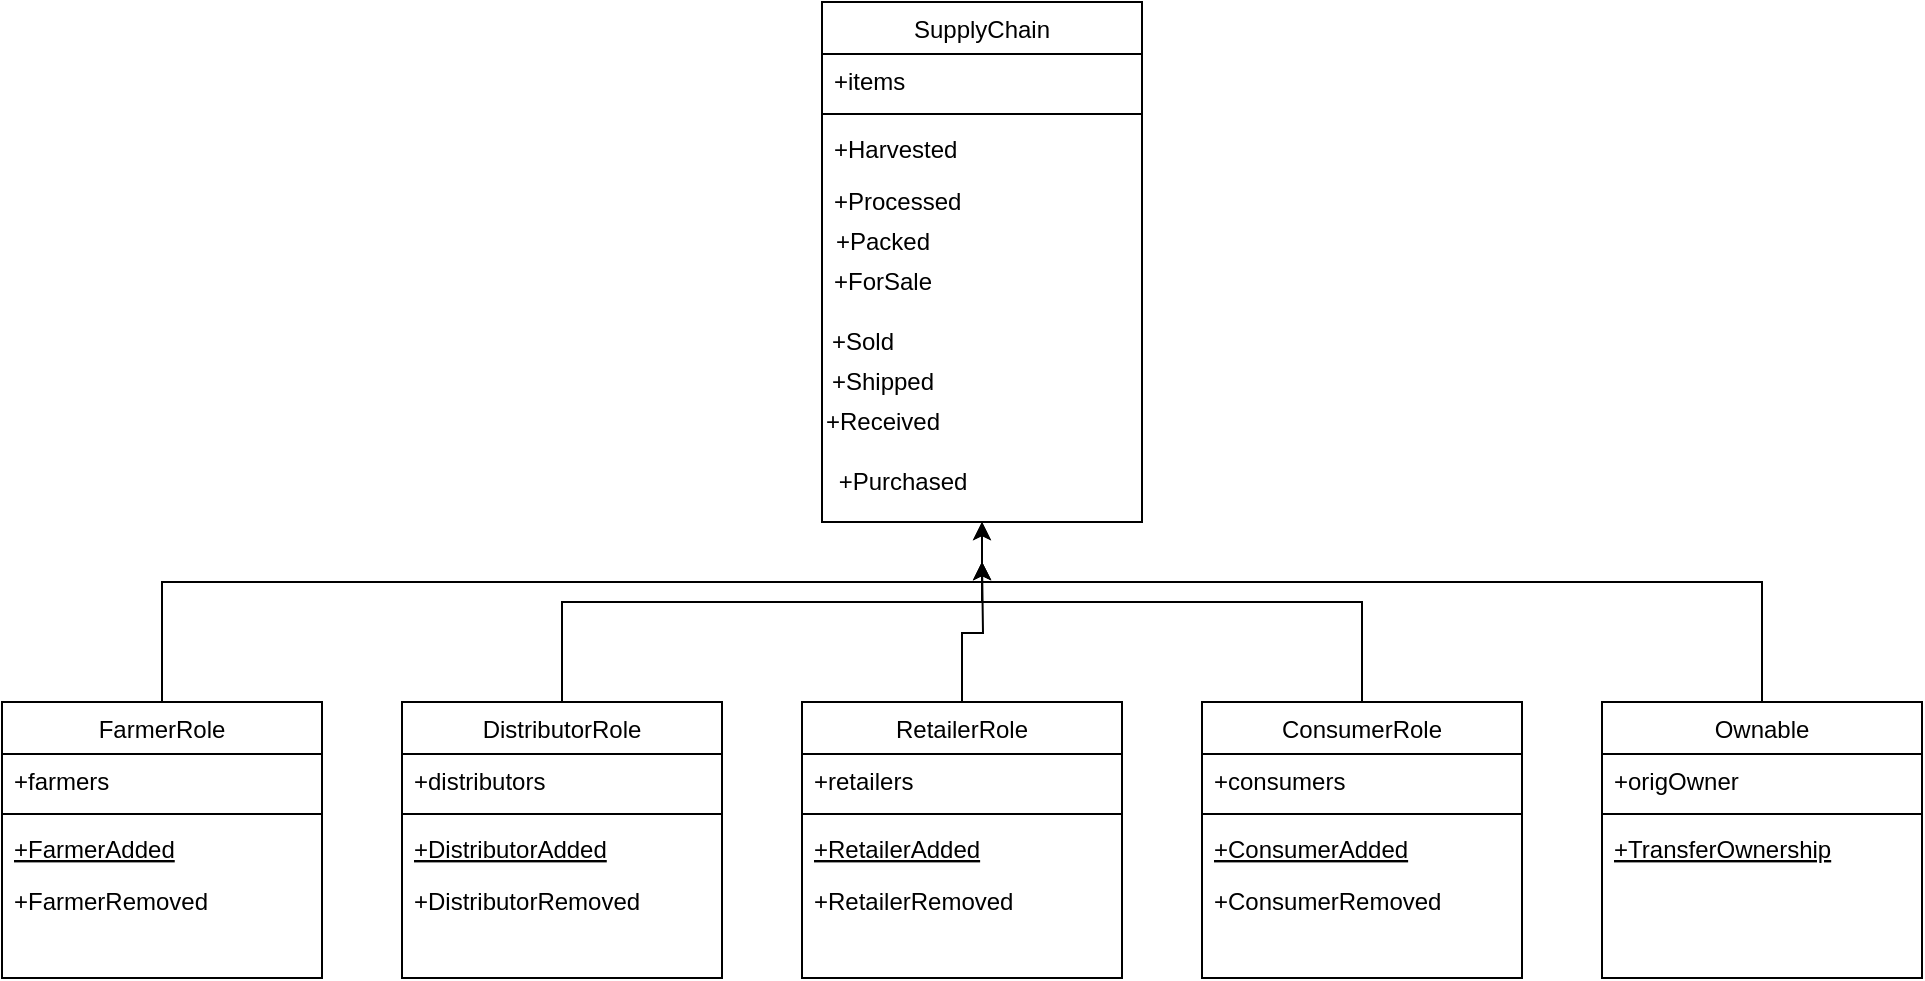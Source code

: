 <mxfile version="14.8.0" type="device"><diagram id="C5RBs43oDa-KdzZeNtuy" name="Page-1"><mxGraphModel dx="854" dy="449" grid="1" gridSize="10" guides="1" tooltips="1" connect="1" arrows="1" fold="1" page="1" pageScale="1" pageWidth="827" pageHeight="1169" math="0" shadow="0"><root><mxCell id="WIyWlLk6GJQsqaUBKTNV-0"/><mxCell id="WIyWlLk6GJQsqaUBKTNV-1" parent="WIyWlLk6GJQsqaUBKTNV-0"/><mxCell id="7JOgYRrsmhzJ1siVR_lq-32" style="edgeStyle=orthogonalEdgeStyle;rounded=0;orthogonalLoop=1;jettySize=auto;html=1;entryX=0.5;entryY=1;entryDx=0;entryDy=0;" edge="1" parent="WIyWlLk6GJQsqaUBKTNV-1" source="zkfFHV4jXpPFQw0GAbJ--6" target="zkfFHV4jXpPFQw0GAbJ--17"><mxGeometry relative="1" as="geometry"><Array as="points"><mxPoint x="240" y="380"/><mxPoint x="650" y="380"/></Array></mxGeometry></mxCell><mxCell id="zkfFHV4jXpPFQw0GAbJ--6" value="FarmerRole" style="swimlane;fontStyle=0;align=center;verticalAlign=top;childLayout=stackLayout;horizontal=1;startSize=26;horizontalStack=0;resizeParent=1;resizeLast=0;collapsible=1;marginBottom=0;rounded=0;shadow=0;strokeWidth=1;" parent="WIyWlLk6GJQsqaUBKTNV-1" vertex="1"><mxGeometry x="160" y="440" width="160" height="138" as="geometry"><mxRectangle x="130" y="380" width="160" height="26" as="alternateBounds"/></mxGeometry></mxCell><mxCell id="zkfFHV4jXpPFQw0GAbJ--7" value="+farmers" style="text;align=left;verticalAlign=top;spacingLeft=4;spacingRight=4;overflow=hidden;rotatable=0;points=[[0,0.5],[1,0.5]];portConstraint=eastwest;" parent="zkfFHV4jXpPFQw0GAbJ--6" vertex="1"><mxGeometry y="26" width="160" height="26" as="geometry"/></mxCell><mxCell id="zkfFHV4jXpPFQw0GAbJ--9" value="" style="line;html=1;strokeWidth=1;align=left;verticalAlign=middle;spacingTop=-1;spacingLeft=3;spacingRight=3;rotatable=0;labelPosition=right;points=[];portConstraint=eastwest;" parent="zkfFHV4jXpPFQw0GAbJ--6" vertex="1"><mxGeometry y="52" width="160" height="8" as="geometry"/></mxCell><mxCell id="zkfFHV4jXpPFQw0GAbJ--10" value="+FarmerAdded" style="text;align=left;verticalAlign=top;spacingLeft=4;spacingRight=4;overflow=hidden;rotatable=0;points=[[0,0.5],[1,0.5]];portConstraint=eastwest;fontStyle=4" parent="zkfFHV4jXpPFQw0GAbJ--6" vertex="1"><mxGeometry y="60" width="160" height="26" as="geometry"/></mxCell><mxCell id="zkfFHV4jXpPFQw0GAbJ--11" value="+FarmerRemoved" style="text;align=left;verticalAlign=top;spacingLeft=4;spacingRight=4;overflow=hidden;rotatable=0;points=[[0,0.5],[1,0.5]];portConstraint=eastwest;" parent="zkfFHV4jXpPFQw0GAbJ--6" vertex="1"><mxGeometry y="86" width="160" height="26" as="geometry"/></mxCell><mxCell id="zkfFHV4jXpPFQw0GAbJ--17" value="SupplyChain" style="swimlane;fontStyle=0;align=center;verticalAlign=top;childLayout=stackLayout;horizontal=1;startSize=26;horizontalStack=0;resizeParent=1;resizeLast=0;collapsible=1;marginBottom=0;rounded=0;shadow=0;strokeWidth=1;" parent="WIyWlLk6GJQsqaUBKTNV-1" vertex="1"><mxGeometry x="570" y="90" width="160" height="260" as="geometry"><mxRectangle x="550" y="140" width="160" height="26" as="alternateBounds"/></mxGeometry></mxCell><mxCell id="zkfFHV4jXpPFQw0GAbJ--18" value="+items" style="text;align=left;verticalAlign=top;spacingLeft=4;spacingRight=4;overflow=hidden;rotatable=0;points=[[0,0.5],[1,0.5]];portConstraint=eastwest;" parent="zkfFHV4jXpPFQw0GAbJ--17" vertex="1"><mxGeometry y="26" width="160" height="26" as="geometry"/></mxCell><mxCell id="zkfFHV4jXpPFQw0GAbJ--23" value="" style="line;html=1;strokeWidth=1;align=left;verticalAlign=middle;spacingTop=-1;spacingLeft=3;spacingRight=3;rotatable=0;labelPosition=right;points=[];portConstraint=eastwest;" parent="zkfFHV4jXpPFQw0GAbJ--17" vertex="1"><mxGeometry y="52" width="160" height="8" as="geometry"/></mxCell><mxCell id="zkfFHV4jXpPFQw0GAbJ--24" value="+Harvested" style="text;align=left;verticalAlign=top;spacingLeft=4;spacingRight=4;overflow=hidden;rotatable=0;points=[[0,0.5],[1,0.5]];portConstraint=eastwest;" parent="zkfFHV4jXpPFQw0GAbJ--17" vertex="1"><mxGeometry y="60" width="160" height="26" as="geometry"/></mxCell><mxCell id="zkfFHV4jXpPFQw0GAbJ--25" value="+Processed" style="text;align=left;verticalAlign=top;spacingLeft=4;spacingRight=4;overflow=hidden;rotatable=0;points=[[0,0.5],[1,0.5]];portConstraint=eastwest;" parent="zkfFHV4jXpPFQw0GAbJ--17" vertex="1"><mxGeometry y="86" width="160" height="26" as="geometry"/></mxCell><mxCell id="7JOgYRrsmhzJ1siVR_lq-33" style="edgeStyle=orthogonalEdgeStyle;rounded=0;orthogonalLoop=1;jettySize=auto;html=1;" edge="1" parent="WIyWlLk6GJQsqaUBKTNV-1" source="7JOgYRrsmhzJ1siVR_lq-0"><mxGeometry relative="1" as="geometry"><mxPoint x="650" y="350" as="targetPoint"/><Array as="points"><mxPoint x="440" y="390"/><mxPoint x="650" y="390"/></Array></mxGeometry></mxCell><mxCell id="7JOgYRrsmhzJ1siVR_lq-0" value="DistributorRole" style="swimlane;fontStyle=0;align=center;verticalAlign=top;childLayout=stackLayout;horizontal=1;startSize=26;horizontalStack=0;resizeParent=1;resizeLast=0;collapsible=1;marginBottom=0;rounded=0;shadow=0;strokeWidth=1;" vertex="1" parent="WIyWlLk6GJQsqaUBKTNV-1"><mxGeometry x="360" y="440" width="160" height="138" as="geometry"><mxRectangle x="130" y="380" width="160" height="26" as="alternateBounds"/></mxGeometry></mxCell><mxCell id="7JOgYRrsmhzJ1siVR_lq-1" value="+distributors" style="text;align=left;verticalAlign=top;spacingLeft=4;spacingRight=4;overflow=hidden;rotatable=0;points=[[0,0.5],[1,0.5]];portConstraint=eastwest;" vertex="1" parent="7JOgYRrsmhzJ1siVR_lq-0"><mxGeometry y="26" width="160" height="26" as="geometry"/></mxCell><mxCell id="7JOgYRrsmhzJ1siVR_lq-3" value="" style="line;html=1;strokeWidth=1;align=left;verticalAlign=middle;spacingTop=-1;spacingLeft=3;spacingRight=3;rotatable=0;labelPosition=right;points=[];portConstraint=eastwest;" vertex="1" parent="7JOgYRrsmhzJ1siVR_lq-0"><mxGeometry y="52" width="160" height="8" as="geometry"/></mxCell><mxCell id="7JOgYRrsmhzJ1siVR_lq-4" value="+DistributorAdded" style="text;align=left;verticalAlign=top;spacingLeft=4;spacingRight=4;overflow=hidden;rotatable=0;points=[[0,0.5],[1,0.5]];portConstraint=eastwest;fontStyle=4" vertex="1" parent="7JOgYRrsmhzJ1siVR_lq-0"><mxGeometry y="60" width="160" height="26" as="geometry"/></mxCell><mxCell id="7JOgYRrsmhzJ1siVR_lq-5" value="+DistributorRemoved" style="text;align=left;verticalAlign=top;spacingLeft=4;spacingRight=4;overflow=hidden;rotatable=0;points=[[0,0.5],[1,0.5]];portConstraint=eastwest;" vertex="1" parent="7JOgYRrsmhzJ1siVR_lq-0"><mxGeometry y="86" width="160" height="26" as="geometry"/></mxCell><mxCell id="7JOgYRrsmhzJ1siVR_lq-34" style="edgeStyle=orthogonalEdgeStyle;rounded=0;orthogonalLoop=1;jettySize=auto;html=1;" edge="1" parent="WIyWlLk6GJQsqaUBKTNV-1" source="7JOgYRrsmhzJ1siVR_lq-6"><mxGeometry relative="1" as="geometry"><mxPoint x="650" y="370" as="targetPoint"/></mxGeometry></mxCell><mxCell id="7JOgYRrsmhzJ1siVR_lq-6" value="RetailerRole" style="swimlane;fontStyle=0;align=center;verticalAlign=top;childLayout=stackLayout;horizontal=1;startSize=26;horizontalStack=0;resizeParent=1;resizeLast=0;collapsible=1;marginBottom=0;rounded=0;shadow=0;strokeWidth=1;" vertex="1" parent="WIyWlLk6GJQsqaUBKTNV-1"><mxGeometry x="560" y="440" width="160" height="138" as="geometry"><mxRectangle x="130" y="380" width="160" height="26" as="alternateBounds"/></mxGeometry></mxCell><mxCell id="7JOgYRrsmhzJ1siVR_lq-7" value="+retailers" style="text;align=left;verticalAlign=top;spacingLeft=4;spacingRight=4;overflow=hidden;rotatable=0;points=[[0,0.5],[1,0.5]];portConstraint=eastwest;" vertex="1" parent="7JOgYRrsmhzJ1siVR_lq-6"><mxGeometry y="26" width="160" height="26" as="geometry"/></mxCell><mxCell id="7JOgYRrsmhzJ1siVR_lq-9" value="" style="line;html=1;strokeWidth=1;align=left;verticalAlign=middle;spacingTop=-1;spacingLeft=3;spacingRight=3;rotatable=0;labelPosition=right;points=[];portConstraint=eastwest;" vertex="1" parent="7JOgYRrsmhzJ1siVR_lq-6"><mxGeometry y="52" width="160" height="8" as="geometry"/></mxCell><mxCell id="7JOgYRrsmhzJ1siVR_lq-10" value="+RetailerAdded" style="text;align=left;verticalAlign=top;spacingLeft=4;spacingRight=4;overflow=hidden;rotatable=0;points=[[0,0.5],[1,0.5]];portConstraint=eastwest;fontStyle=4" vertex="1" parent="7JOgYRrsmhzJ1siVR_lq-6"><mxGeometry y="60" width="160" height="26" as="geometry"/></mxCell><mxCell id="7JOgYRrsmhzJ1siVR_lq-11" value="+RetailerRemoved" style="text;align=left;verticalAlign=top;spacingLeft=4;spacingRight=4;overflow=hidden;rotatable=0;points=[[0,0.5],[1,0.5]];portConstraint=eastwest;" vertex="1" parent="7JOgYRrsmhzJ1siVR_lq-6"><mxGeometry y="86" width="160" height="26" as="geometry"/></mxCell><mxCell id="7JOgYRrsmhzJ1siVR_lq-35" style="edgeStyle=orthogonalEdgeStyle;rounded=0;orthogonalLoop=1;jettySize=auto;html=1;exitX=0.5;exitY=0;exitDx=0;exitDy=0;" edge="1" parent="WIyWlLk6GJQsqaUBKTNV-1" source="7JOgYRrsmhzJ1siVR_lq-12"><mxGeometry relative="1" as="geometry"><mxPoint x="650" y="370" as="targetPoint"/><Array as="points"><mxPoint x="840" y="390"/><mxPoint x="650" y="390"/></Array></mxGeometry></mxCell><mxCell id="7JOgYRrsmhzJ1siVR_lq-12" value="ConsumerRole" style="swimlane;fontStyle=0;align=center;verticalAlign=top;childLayout=stackLayout;horizontal=1;startSize=26;horizontalStack=0;resizeParent=1;resizeLast=0;collapsible=1;marginBottom=0;rounded=0;shadow=0;strokeWidth=1;" vertex="1" parent="WIyWlLk6GJQsqaUBKTNV-1"><mxGeometry x="760" y="440" width="160" height="138" as="geometry"><mxRectangle x="130" y="380" width="160" height="26" as="alternateBounds"/></mxGeometry></mxCell><mxCell id="7JOgYRrsmhzJ1siVR_lq-13" value="+consumers" style="text;align=left;verticalAlign=top;spacingLeft=4;spacingRight=4;overflow=hidden;rotatable=0;points=[[0,0.5],[1,0.5]];portConstraint=eastwest;" vertex="1" parent="7JOgYRrsmhzJ1siVR_lq-12"><mxGeometry y="26" width="160" height="26" as="geometry"/></mxCell><mxCell id="7JOgYRrsmhzJ1siVR_lq-15" value="" style="line;html=1;strokeWidth=1;align=left;verticalAlign=middle;spacingTop=-1;spacingLeft=3;spacingRight=3;rotatable=0;labelPosition=right;points=[];portConstraint=eastwest;" vertex="1" parent="7JOgYRrsmhzJ1siVR_lq-12"><mxGeometry y="52" width="160" height="8" as="geometry"/></mxCell><mxCell id="7JOgYRrsmhzJ1siVR_lq-16" value="+ConsumerAdded" style="text;align=left;verticalAlign=top;spacingLeft=4;spacingRight=4;overflow=hidden;rotatable=0;points=[[0,0.5],[1,0.5]];portConstraint=eastwest;fontStyle=4" vertex="1" parent="7JOgYRrsmhzJ1siVR_lq-12"><mxGeometry y="60" width="160" height="26" as="geometry"/></mxCell><mxCell id="7JOgYRrsmhzJ1siVR_lq-17" value="+ConsumerRemoved" style="text;align=left;verticalAlign=top;spacingLeft=4;spacingRight=4;overflow=hidden;rotatable=0;points=[[0,0.5],[1,0.5]];portConstraint=eastwest;" vertex="1" parent="7JOgYRrsmhzJ1siVR_lq-12"><mxGeometry y="86" width="160" height="26" as="geometry"/></mxCell><mxCell id="7JOgYRrsmhzJ1siVR_lq-36" style="edgeStyle=orthogonalEdgeStyle;rounded=0;orthogonalLoop=1;jettySize=auto;html=1;" edge="1" parent="WIyWlLk6GJQsqaUBKTNV-1" source="7JOgYRrsmhzJ1siVR_lq-18"><mxGeometry relative="1" as="geometry"><mxPoint x="650" y="370" as="targetPoint"/><Array as="points"><mxPoint x="1040" y="380"/><mxPoint x="650" y="380"/></Array></mxGeometry></mxCell><mxCell id="7JOgYRrsmhzJ1siVR_lq-18" value="Ownable" style="swimlane;fontStyle=0;align=center;verticalAlign=top;childLayout=stackLayout;horizontal=1;startSize=26;horizontalStack=0;resizeParent=1;resizeLast=0;collapsible=1;marginBottom=0;rounded=0;shadow=0;strokeWidth=1;" vertex="1" parent="WIyWlLk6GJQsqaUBKTNV-1"><mxGeometry x="960" y="440" width="160" height="138" as="geometry"><mxRectangle x="130" y="380" width="160" height="26" as="alternateBounds"/></mxGeometry></mxCell><mxCell id="7JOgYRrsmhzJ1siVR_lq-19" value="+origOwner" style="text;align=left;verticalAlign=top;spacingLeft=4;spacingRight=4;overflow=hidden;rotatable=0;points=[[0,0.5],[1,0.5]];portConstraint=eastwest;" vertex="1" parent="7JOgYRrsmhzJ1siVR_lq-18"><mxGeometry y="26" width="160" height="26" as="geometry"/></mxCell><mxCell id="7JOgYRrsmhzJ1siVR_lq-21" value="" style="line;html=1;strokeWidth=1;align=left;verticalAlign=middle;spacingTop=-1;spacingLeft=3;spacingRight=3;rotatable=0;labelPosition=right;points=[];portConstraint=eastwest;" vertex="1" parent="7JOgYRrsmhzJ1siVR_lq-18"><mxGeometry y="52" width="160" height="8" as="geometry"/></mxCell><mxCell id="7JOgYRrsmhzJ1siVR_lq-22" value="+TransferOwnership" style="text;align=left;verticalAlign=top;spacingLeft=4;spacingRight=4;overflow=hidden;rotatable=0;points=[[0,0.5],[1,0.5]];portConstraint=eastwest;fontStyle=4" vertex="1" parent="7JOgYRrsmhzJ1siVR_lq-18"><mxGeometry y="60" width="160" height="26" as="geometry"/></mxCell><mxCell id="7JOgYRrsmhzJ1siVR_lq-24" value="+Packed" style="text;html=1;align=center;verticalAlign=middle;resizable=0;points=[];autosize=1;strokeColor=none;" vertex="1" parent="WIyWlLk6GJQsqaUBKTNV-1"><mxGeometry x="570" y="200" width="60" height="20" as="geometry"/></mxCell><mxCell id="7JOgYRrsmhzJ1siVR_lq-25" value="+ForSale" style="text;html=1;align=center;verticalAlign=middle;resizable=0;points=[];autosize=1;strokeColor=none;" vertex="1" parent="WIyWlLk6GJQsqaUBKTNV-1"><mxGeometry x="570" y="220" width="60" height="20" as="geometry"/></mxCell><mxCell id="7JOgYRrsmhzJ1siVR_lq-26" value="+Sold" style="text;html=1;align=center;verticalAlign=middle;resizable=0;points=[];autosize=1;strokeColor=none;" vertex="1" parent="WIyWlLk6GJQsqaUBKTNV-1"><mxGeometry x="565" y="250" width="50" height="20" as="geometry"/></mxCell><mxCell id="7JOgYRrsmhzJ1siVR_lq-27" value="+Shipped" style="text;html=1;align=center;verticalAlign=middle;resizable=0;points=[];autosize=1;strokeColor=none;" vertex="1" parent="WIyWlLk6GJQsqaUBKTNV-1"><mxGeometry x="565" y="270" width="70" height="20" as="geometry"/></mxCell><mxCell id="7JOgYRrsmhzJ1siVR_lq-28" value="+Received" style="text;html=1;align=center;verticalAlign=middle;resizable=0;points=[];autosize=1;strokeColor=none;" vertex="1" parent="WIyWlLk6GJQsqaUBKTNV-1"><mxGeometry x="565" y="290" width="70" height="20" as="geometry"/></mxCell><mxCell id="7JOgYRrsmhzJ1siVR_lq-30" value="+Purchased" style="text;html=1;align=center;verticalAlign=middle;resizable=0;points=[];autosize=1;strokeColor=none;" vertex="1" parent="WIyWlLk6GJQsqaUBKTNV-1"><mxGeometry x="570" y="320" width="80" height="20" as="geometry"/></mxCell></root></mxGraphModel></diagram></mxfile>